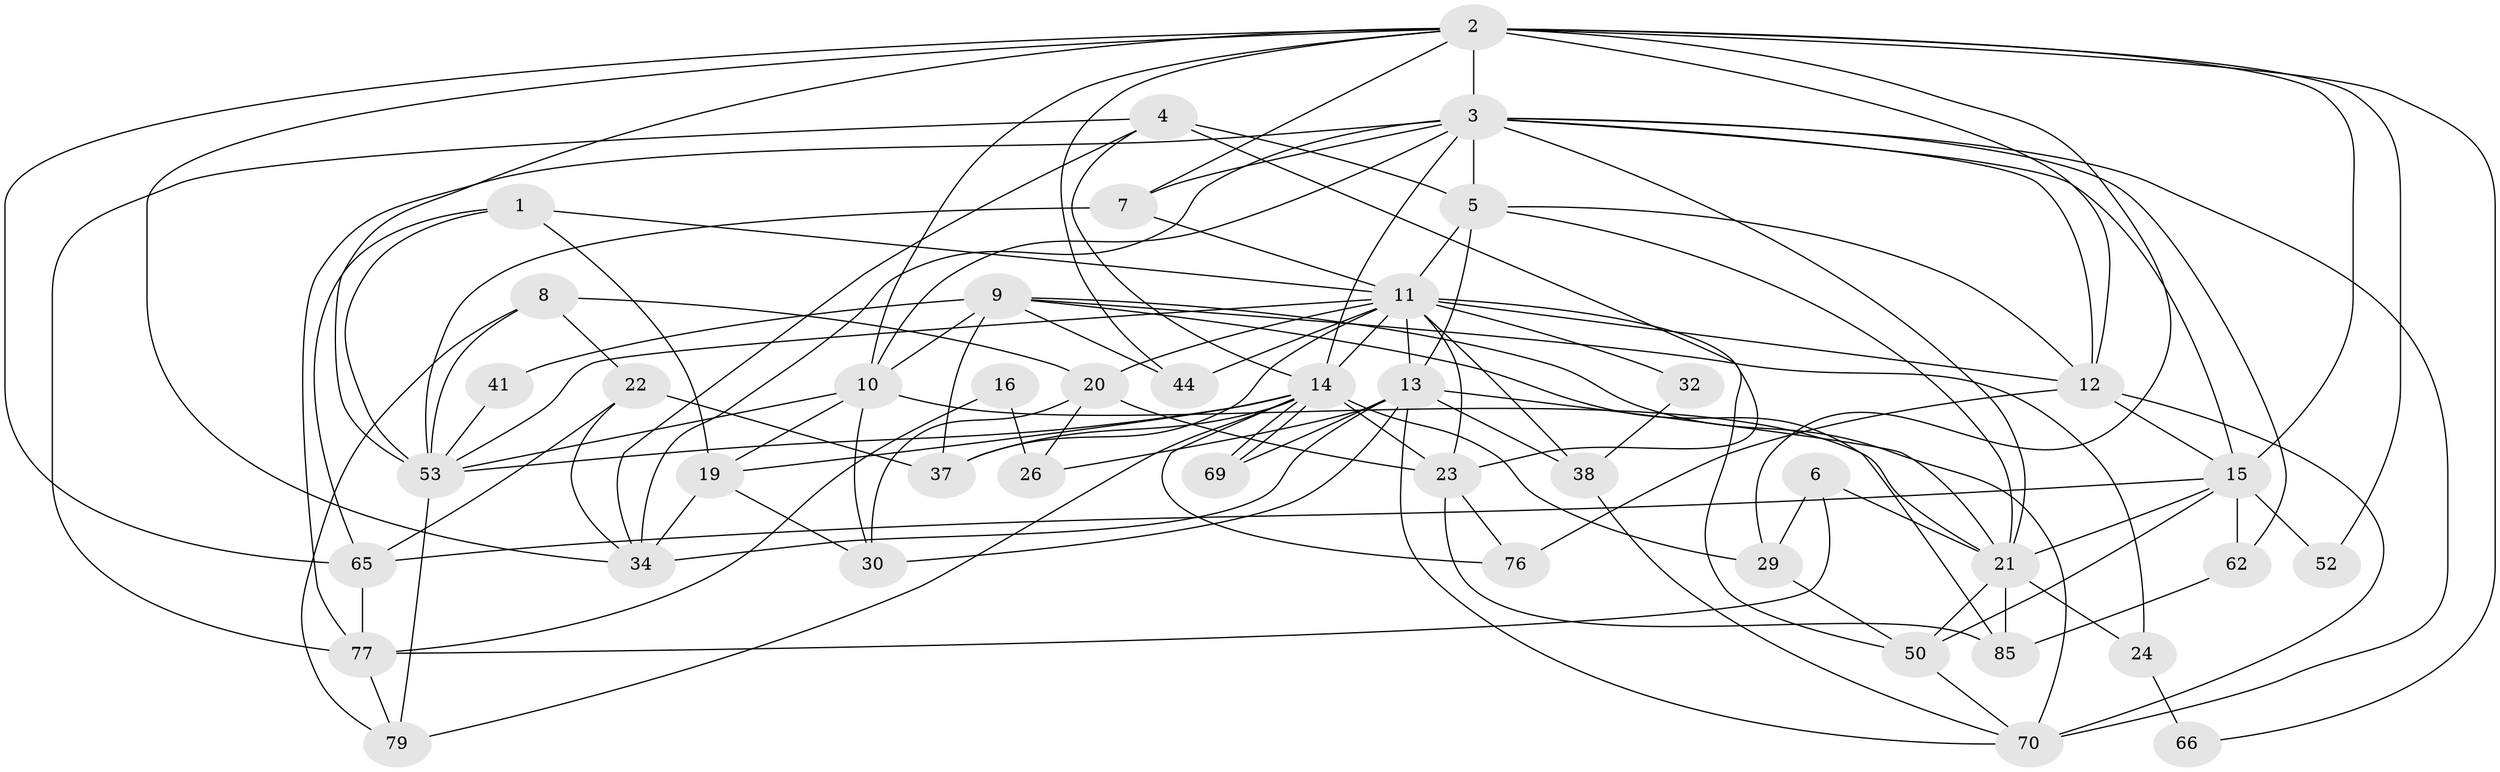 // original degree distribution, {4: 0.26436781609195403, 5: 0.1839080459770115, 6: 0.09195402298850575, 2: 0.13793103448275862, 3: 0.26436781609195403, 7: 0.05747126436781609}
// Generated by graph-tools (version 1.1) at 2025/15/03/09/25 04:15:00]
// undirected, 43 vertices, 116 edges
graph export_dot {
graph [start="1"]
  node [color=gray90,style=filled];
  1;
  2 [super="+58+83+35"];
  3 [super="+47+57+18"];
  4 [super="+27+36"];
  5 [super="+78+56"];
  6 [super="+68"];
  7;
  8 [super="+17"];
  9 [super="+74"];
  10 [super="+80+49"];
  11 [super="+40+46"];
  12 [super="+54+72"];
  13 [super="+60"];
  14 [super="+31"];
  15 [super="+67"];
  16;
  19 [super="+28"];
  20 [super="+33"];
  21 [super="+25"];
  22 [super="+82"];
  23 [super="+61+48"];
  24;
  26;
  29;
  30;
  32;
  34 [super="+39"];
  37;
  38;
  41;
  44;
  50;
  52;
  53 [super="+64"];
  62;
  65 [super="+86"];
  66;
  69;
  70 [super="+71"];
  76;
  77;
  79;
  85;
  1 -- 19;
  1 -- 65;
  1 -- 11;
  1 -- 53;
  2 -- 29;
  2 -- 10;
  2 -- 52;
  2 -- 65;
  2 -- 66;
  2 -- 7;
  2 -- 12;
  2 -- 44;
  2 -- 15;
  2 -- 53;
  2 -- 3 [weight=2];
  2 -- 34;
  3 -- 77;
  3 -- 5 [weight=3];
  3 -- 70;
  3 -- 12 [weight=2];
  3 -- 10;
  3 -- 34 [weight=2];
  3 -- 62;
  3 -- 21;
  3 -- 7;
  3 -- 14;
  3 -- 15;
  4 -- 77;
  4 -- 14;
  4 -- 5 [weight=2];
  4 -- 23;
  4 -- 34;
  5 -- 13;
  5 -- 21;
  5 -- 11 [weight=2];
  5 -- 12;
  6 -- 77;
  6 -- 29;
  6 -- 21;
  7 -- 53;
  7 -- 11;
  8 -- 53;
  8 -- 22;
  8 -- 20;
  8 -- 79;
  9 -- 70;
  9 -- 24;
  9 -- 37;
  9 -- 41;
  9 -- 85;
  9 -- 10;
  9 -- 44;
  10 -- 21;
  10 -- 19;
  10 -- 30;
  10 -- 53;
  11 -- 12;
  11 -- 38;
  11 -- 44;
  11 -- 13 [weight=2];
  11 -- 50;
  11 -- 32;
  11 -- 37;
  11 -- 14;
  11 -- 20;
  11 -- 23;
  11 -- 53 [weight=2];
  12 -- 76;
  12 -- 70;
  12 -- 15;
  13 -- 26;
  13 -- 30;
  13 -- 34;
  13 -- 69;
  13 -- 38;
  13 -- 21;
  13 -- 70;
  14 -- 69;
  14 -- 69;
  14 -- 53;
  14 -- 79;
  14 -- 19;
  14 -- 37;
  14 -- 23;
  14 -- 76;
  14 -- 29;
  15 -- 50;
  15 -- 52;
  15 -- 65;
  15 -- 21;
  15 -- 62;
  16 -- 77;
  16 -- 26;
  19 -- 34 [weight=2];
  19 -- 30;
  20 -- 30 [weight=2];
  20 -- 23;
  20 -- 26;
  21 -- 50;
  21 -- 85;
  21 -- 24;
  22 -- 37;
  22 -- 65;
  22 -- 34;
  23 -- 76;
  23 -- 85;
  24 -- 66;
  29 -- 50;
  32 -- 38;
  38 -- 70;
  41 -- 53;
  50 -- 70;
  53 -- 79;
  62 -- 85;
  65 -- 77;
  77 -- 79;
}
